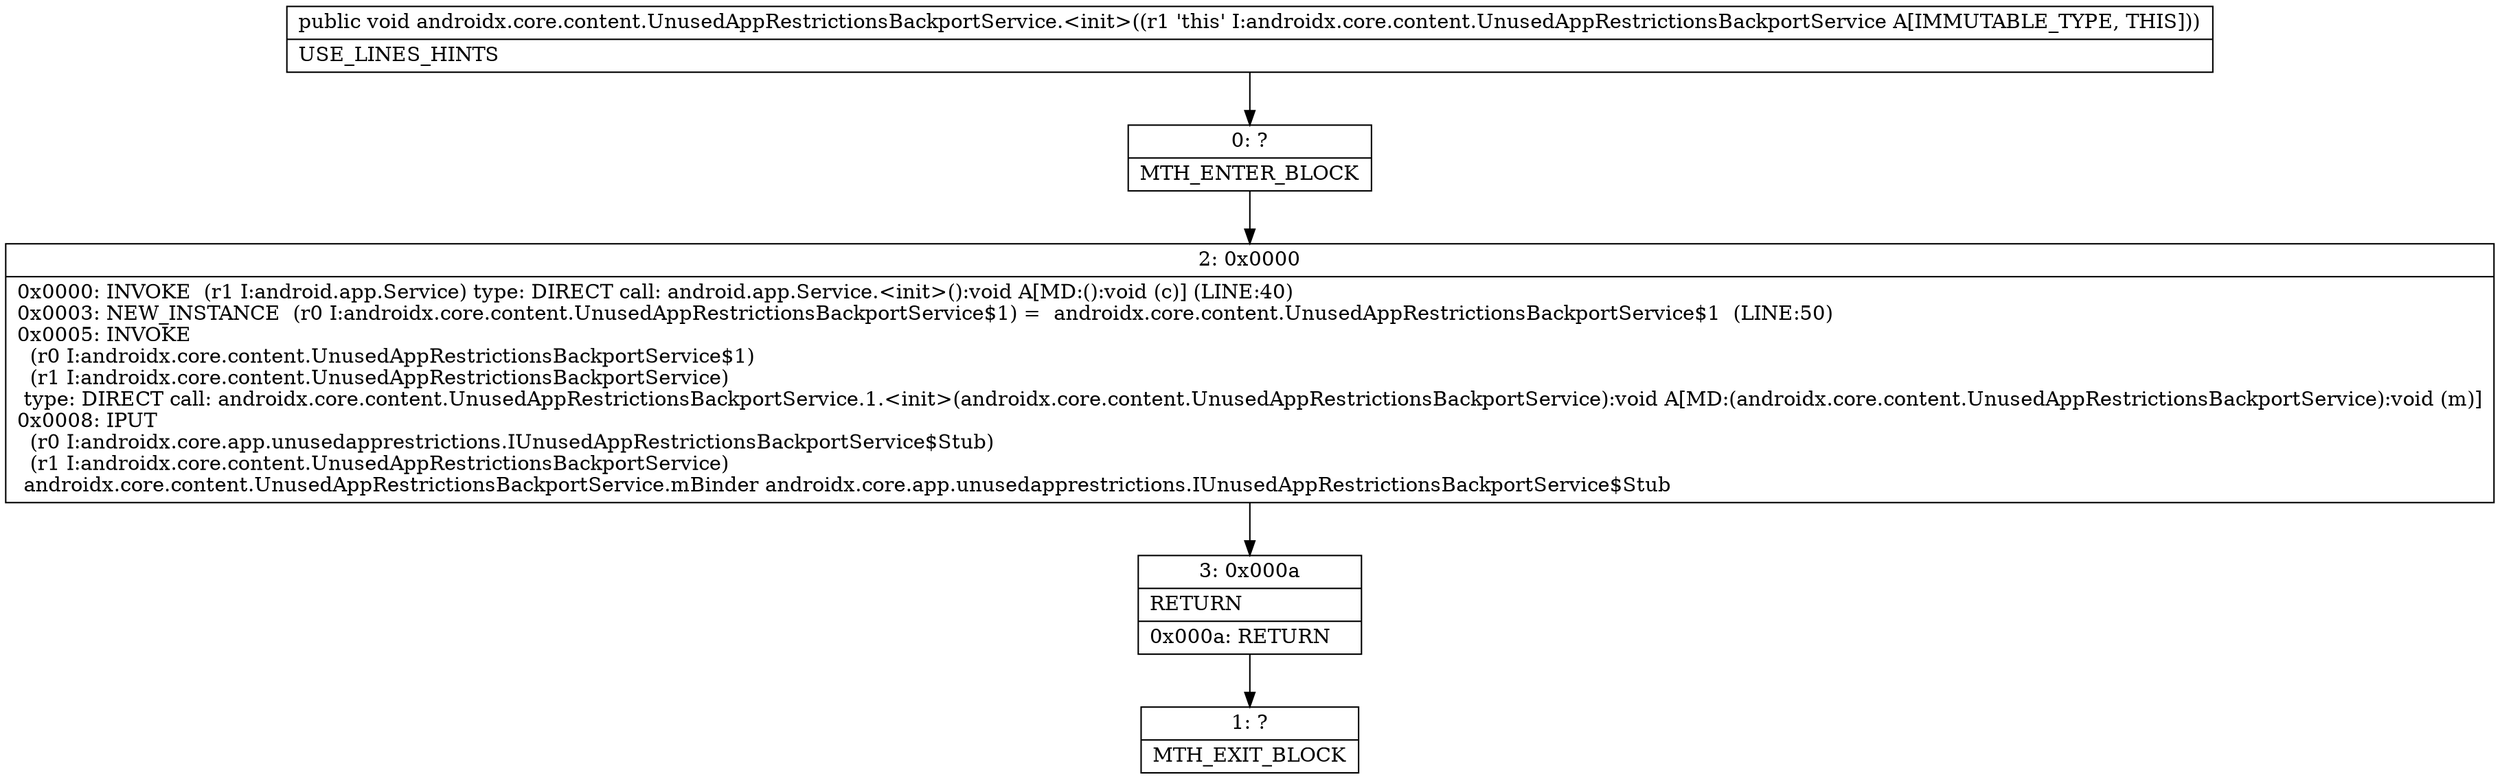 digraph "CFG forandroidx.core.content.UnusedAppRestrictionsBackportService.\<init\>()V" {
Node_0 [shape=record,label="{0\:\ ?|MTH_ENTER_BLOCK\l}"];
Node_2 [shape=record,label="{2\:\ 0x0000|0x0000: INVOKE  (r1 I:android.app.Service) type: DIRECT call: android.app.Service.\<init\>():void A[MD:():void (c)] (LINE:40)\l0x0003: NEW_INSTANCE  (r0 I:androidx.core.content.UnusedAppRestrictionsBackportService$1) =  androidx.core.content.UnusedAppRestrictionsBackportService$1  (LINE:50)\l0x0005: INVOKE  \l  (r0 I:androidx.core.content.UnusedAppRestrictionsBackportService$1)\l  (r1 I:androidx.core.content.UnusedAppRestrictionsBackportService)\l type: DIRECT call: androidx.core.content.UnusedAppRestrictionsBackportService.1.\<init\>(androidx.core.content.UnusedAppRestrictionsBackportService):void A[MD:(androidx.core.content.UnusedAppRestrictionsBackportService):void (m)]\l0x0008: IPUT  \l  (r0 I:androidx.core.app.unusedapprestrictions.IUnusedAppRestrictionsBackportService$Stub)\l  (r1 I:androidx.core.content.UnusedAppRestrictionsBackportService)\l androidx.core.content.UnusedAppRestrictionsBackportService.mBinder androidx.core.app.unusedapprestrictions.IUnusedAppRestrictionsBackportService$Stub \l}"];
Node_3 [shape=record,label="{3\:\ 0x000a|RETURN\l|0x000a: RETURN   \l}"];
Node_1 [shape=record,label="{1\:\ ?|MTH_EXIT_BLOCK\l}"];
MethodNode[shape=record,label="{public void androidx.core.content.UnusedAppRestrictionsBackportService.\<init\>((r1 'this' I:androidx.core.content.UnusedAppRestrictionsBackportService A[IMMUTABLE_TYPE, THIS]))  | USE_LINES_HINTS\l}"];
MethodNode -> Node_0;Node_0 -> Node_2;
Node_2 -> Node_3;
Node_3 -> Node_1;
}

